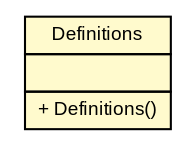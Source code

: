 #!/usr/local/bin/dot
#
# Class diagram 
# Generated by UMLGraph version 5.1 (http://www.umlgraph.org/)
#

digraph G {
	edge [fontname="arial",fontsize=10,labelfontname="arial",labelfontsize=10];
	node [fontname="arial",fontsize=10,shape=plaintext];
	nodesep=0.25;
	ranksep=0.5;
	// es.upm.dit.gsi.beast.mock.common.Definitions
	c844 [label=<<table title="es.upm.dit.gsi.beast.mock.common.Definitions" border="0" cellborder="1" cellspacing="0" cellpadding="2" port="p" bgcolor="lemonChiffon" href="./Definitions.html">
		<tr><td><table border="0" cellspacing="0" cellpadding="1">
<tr><td align="center" balign="center"> Definitions </td></tr>
		</table></td></tr>
		<tr><td><table border="0" cellspacing="0" cellpadding="1">
<tr><td align="left" balign="left">  </td></tr>
		</table></td></tr>
		<tr><td><table border="0" cellspacing="0" cellpadding="1">
<tr><td align="left" balign="left"> + Definitions() </td></tr>
		</table></td></tr>
		</table>>, fontname="arial", fontcolor="black", fontsize=9.0];
}

